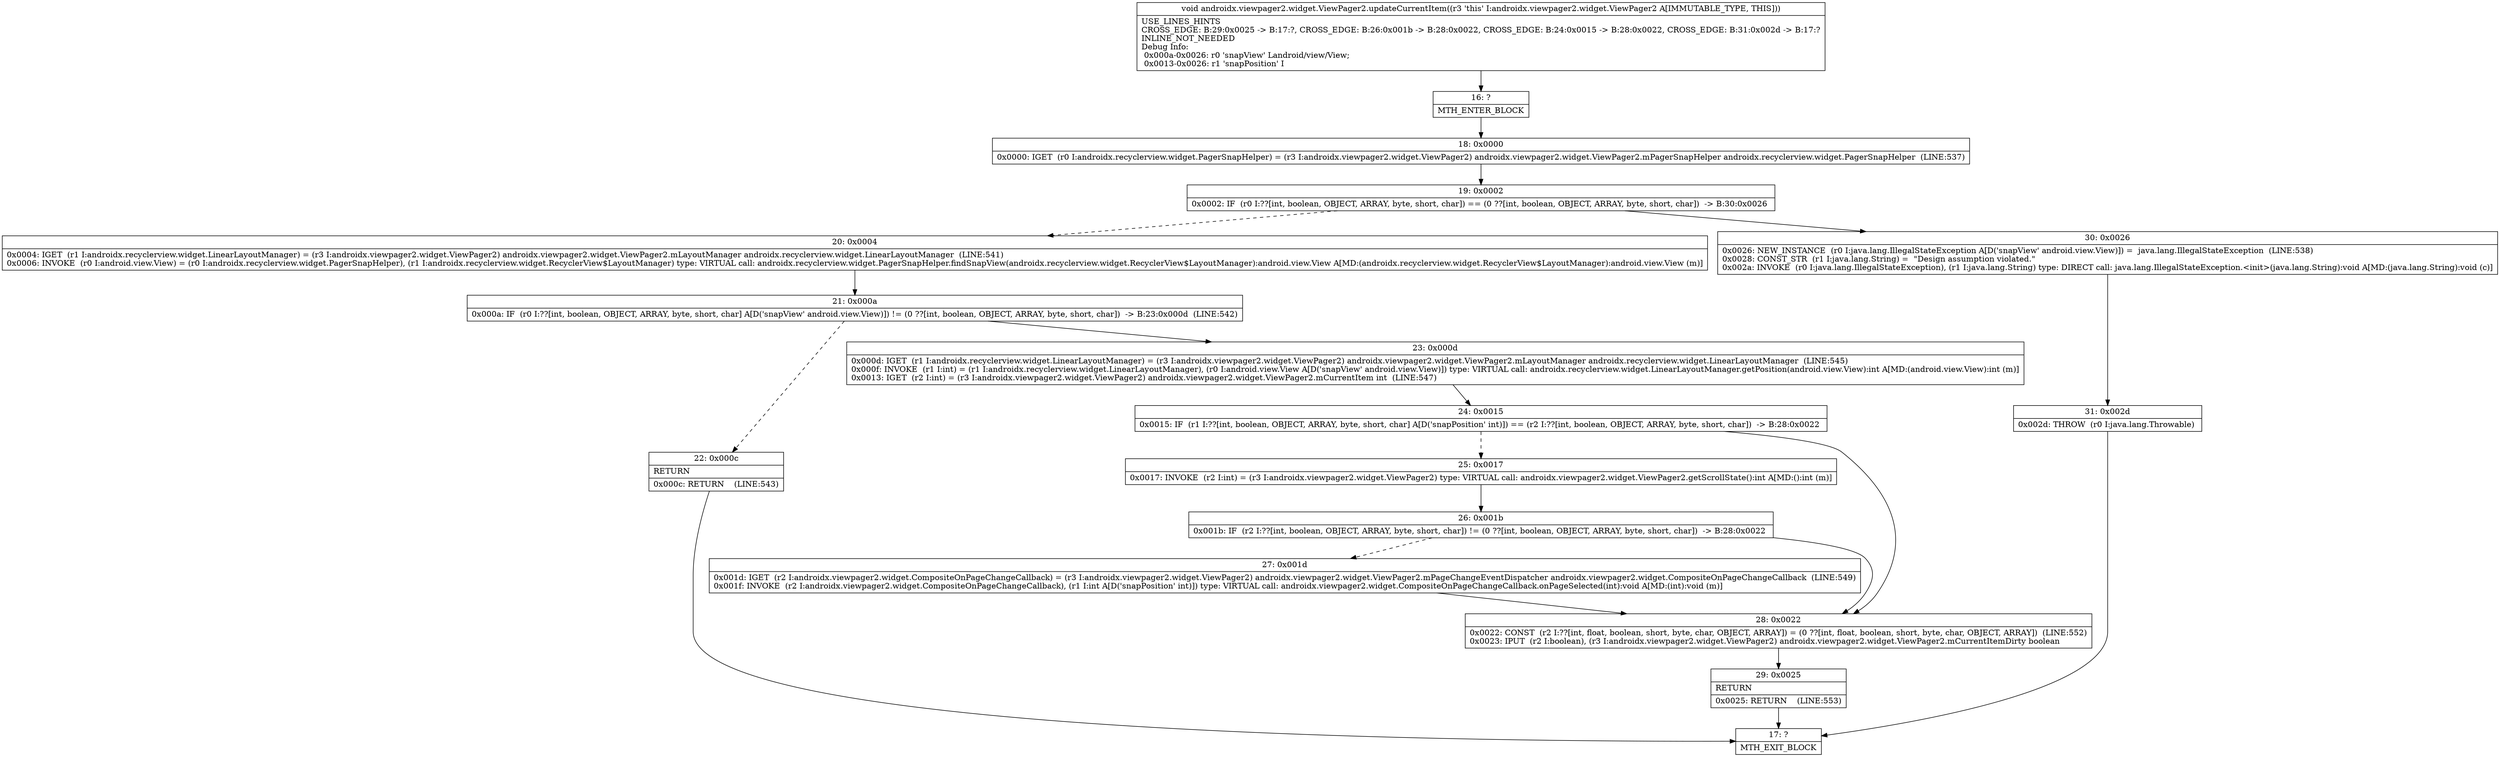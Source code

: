 digraph "CFG forandroidx.viewpager2.widget.ViewPager2.updateCurrentItem()V" {
Node_16 [shape=record,label="{16\:\ ?|MTH_ENTER_BLOCK\l}"];
Node_18 [shape=record,label="{18\:\ 0x0000|0x0000: IGET  (r0 I:androidx.recyclerview.widget.PagerSnapHelper) = (r3 I:androidx.viewpager2.widget.ViewPager2) androidx.viewpager2.widget.ViewPager2.mPagerSnapHelper androidx.recyclerview.widget.PagerSnapHelper  (LINE:537)\l}"];
Node_19 [shape=record,label="{19\:\ 0x0002|0x0002: IF  (r0 I:??[int, boolean, OBJECT, ARRAY, byte, short, char]) == (0 ??[int, boolean, OBJECT, ARRAY, byte, short, char])  \-\> B:30:0x0026 \l}"];
Node_20 [shape=record,label="{20\:\ 0x0004|0x0004: IGET  (r1 I:androidx.recyclerview.widget.LinearLayoutManager) = (r3 I:androidx.viewpager2.widget.ViewPager2) androidx.viewpager2.widget.ViewPager2.mLayoutManager androidx.recyclerview.widget.LinearLayoutManager  (LINE:541)\l0x0006: INVOKE  (r0 I:android.view.View) = (r0 I:androidx.recyclerview.widget.PagerSnapHelper), (r1 I:androidx.recyclerview.widget.RecyclerView$LayoutManager) type: VIRTUAL call: androidx.recyclerview.widget.PagerSnapHelper.findSnapView(androidx.recyclerview.widget.RecyclerView$LayoutManager):android.view.View A[MD:(androidx.recyclerview.widget.RecyclerView$LayoutManager):android.view.View (m)]\l}"];
Node_21 [shape=record,label="{21\:\ 0x000a|0x000a: IF  (r0 I:??[int, boolean, OBJECT, ARRAY, byte, short, char] A[D('snapView' android.view.View)]) != (0 ??[int, boolean, OBJECT, ARRAY, byte, short, char])  \-\> B:23:0x000d  (LINE:542)\l}"];
Node_22 [shape=record,label="{22\:\ 0x000c|RETURN\l|0x000c: RETURN    (LINE:543)\l}"];
Node_17 [shape=record,label="{17\:\ ?|MTH_EXIT_BLOCK\l}"];
Node_23 [shape=record,label="{23\:\ 0x000d|0x000d: IGET  (r1 I:androidx.recyclerview.widget.LinearLayoutManager) = (r3 I:androidx.viewpager2.widget.ViewPager2) androidx.viewpager2.widget.ViewPager2.mLayoutManager androidx.recyclerview.widget.LinearLayoutManager  (LINE:545)\l0x000f: INVOKE  (r1 I:int) = (r1 I:androidx.recyclerview.widget.LinearLayoutManager), (r0 I:android.view.View A[D('snapView' android.view.View)]) type: VIRTUAL call: androidx.recyclerview.widget.LinearLayoutManager.getPosition(android.view.View):int A[MD:(android.view.View):int (m)]\l0x0013: IGET  (r2 I:int) = (r3 I:androidx.viewpager2.widget.ViewPager2) androidx.viewpager2.widget.ViewPager2.mCurrentItem int  (LINE:547)\l}"];
Node_24 [shape=record,label="{24\:\ 0x0015|0x0015: IF  (r1 I:??[int, boolean, OBJECT, ARRAY, byte, short, char] A[D('snapPosition' int)]) == (r2 I:??[int, boolean, OBJECT, ARRAY, byte, short, char])  \-\> B:28:0x0022 \l}"];
Node_25 [shape=record,label="{25\:\ 0x0017|0x0017: INVOKE  (r2 I:int) = (r3 I:androidx.viewpager2.widget.ViewPager2) type: VIRTUAL call: androidx.viewpager2.widget.ViewPager2.getScrollState():int A[MD:():int (m)]\l}"];
Node_26 [shape=record,label="{26\:\ 0x001b|0x001b: IF  (r2 I:??[int, boolean, OBJECT, ARRAY, byte, short, char]) != (0 ??[int, boolean, OBJECT, ARRAY, byte, short, char])  \-\> B:28:0x0022 \l}"];
Node_27 [shape=record,label="{27\:\ 0x001d|0x001d: IGET  (r2 I:androidx.viewpager2.widget.CompositeOnPageChangeCallback) = (r3 I:androidx.viewpager2.widget.ViewPager2) androidx.viewpager2.widget.ViewPager2.mPageChangeEventDispatcher androidx.viewpager2.widget.CompositeOnPageChangeCallback  (LINE:549)\l0x001f: INVOKE  (r2 I:androidx.viewpager2.widget.CompositeOnPageChangeCallback), (r1 I:int A[D('snapPosition' int)]) type: VIRTUAL call: androidx.viewpager2.widget.CompositeOnPageChangeCallback.onPageSelected(int):void A[MD:(int):void (m)]\l}"];
Node_28 [shape=record,label="{28\:\ 0x0022|0x0022: CONST  (r2 I:??[int, float, boolean, short, byte, char, OBJECT, ARRAY]) = (0 ??[int, float, boolean, short, byte, char, OBJECT, ARRAY])  (LINE:552)\l0x0023: IPUT  (r2 I:boolean), (r3 I:androidx.viewpager2.widget.ViewPager2) androidx.viewpager2.widget.ViewPager2.mCurrentItemDirty boolean \l}"];
Node_29 [shape=record,label="{29\:\ 0x0025|RETURN\l|0x0025: RETURN    (LINE:553)\l}"];
Node_30 [shape=record,label="{30\:\ 0x0026|0x0026: NEW_INSTANCE  (r0 I:java.lang.IllegalStateException A[D('snapView' android.view.View)]) =  java.lang.IllegalStateException  (LINE:538)\l0x0028: CONST_STR  (r1 I:java.lang.String) =  \"Design assumption violated.\" \l0x002a: INVOKE  (r0 I:java.lang.IllegalStateException), (r1 I:java.lang.String) type: DIRECT call: java.lang.IllegalStateException.\<init\>(java.lang.String):void A[MD:(java.lang.String):void (c)]\l}"];
Node_31 [shape=record,label="{31\:\ 0x002d|0x002d: THROW  (r0 I:java.lang.Throwable) \l}"];
MethodNode[shape=record,label="{void androidx.viewpager2.widget.ViewPager2.updateCurrentItem((r3 'this' I:androidx.viewpager2.widget.ViewPager2 A[IMMUTABLE_TYPE, THIS]))  | USE_LINES_HINTS\lCROSS_EDGE: B:29:0x0025 \-\> B:17:?, CROSS_EDGE: B:26:0x001b \-\> B:28:0x0022, CROSS_EDGE: B:24:0x0015 \-\> B:28:0x0022, CROSS_EDGE: B:31:0x002d \-\> B:17:?\lINLINE_NOT_NEEDED\lDebug Info:\l  0x000a\-0x0026: r0 'snapView' Landroid\/view\/View;\l  0x0013\-0x0026: r1 'snapPosition' I\l}"];
MethodNode -> Node_16;Node_16 -> Node_18;
Node_18 -> Node_19;
Node_19 -> Node_20[style=dashed];
Node_19 -> Node_30;
Node_20 -> Node_21;
Node_21 -> Node_22[style=dashed];
Node_21 -> Node_23;
Node_22 -> Node_17;
Node_23 -> Node_24;
Node_24 -> Node_25[style=dashed];
Node_24 -> Node_28;
Node_25 -> Node_26;
Node_26 -> Node_27[style=dashed];
Node_26 -> Node_28;
Node_27 -> Node_28;
Node_28 -> Node_29;
Node_29 -> Node_17;
Node_30 -> Node_31;
Node_31 -> Node_17;
}

